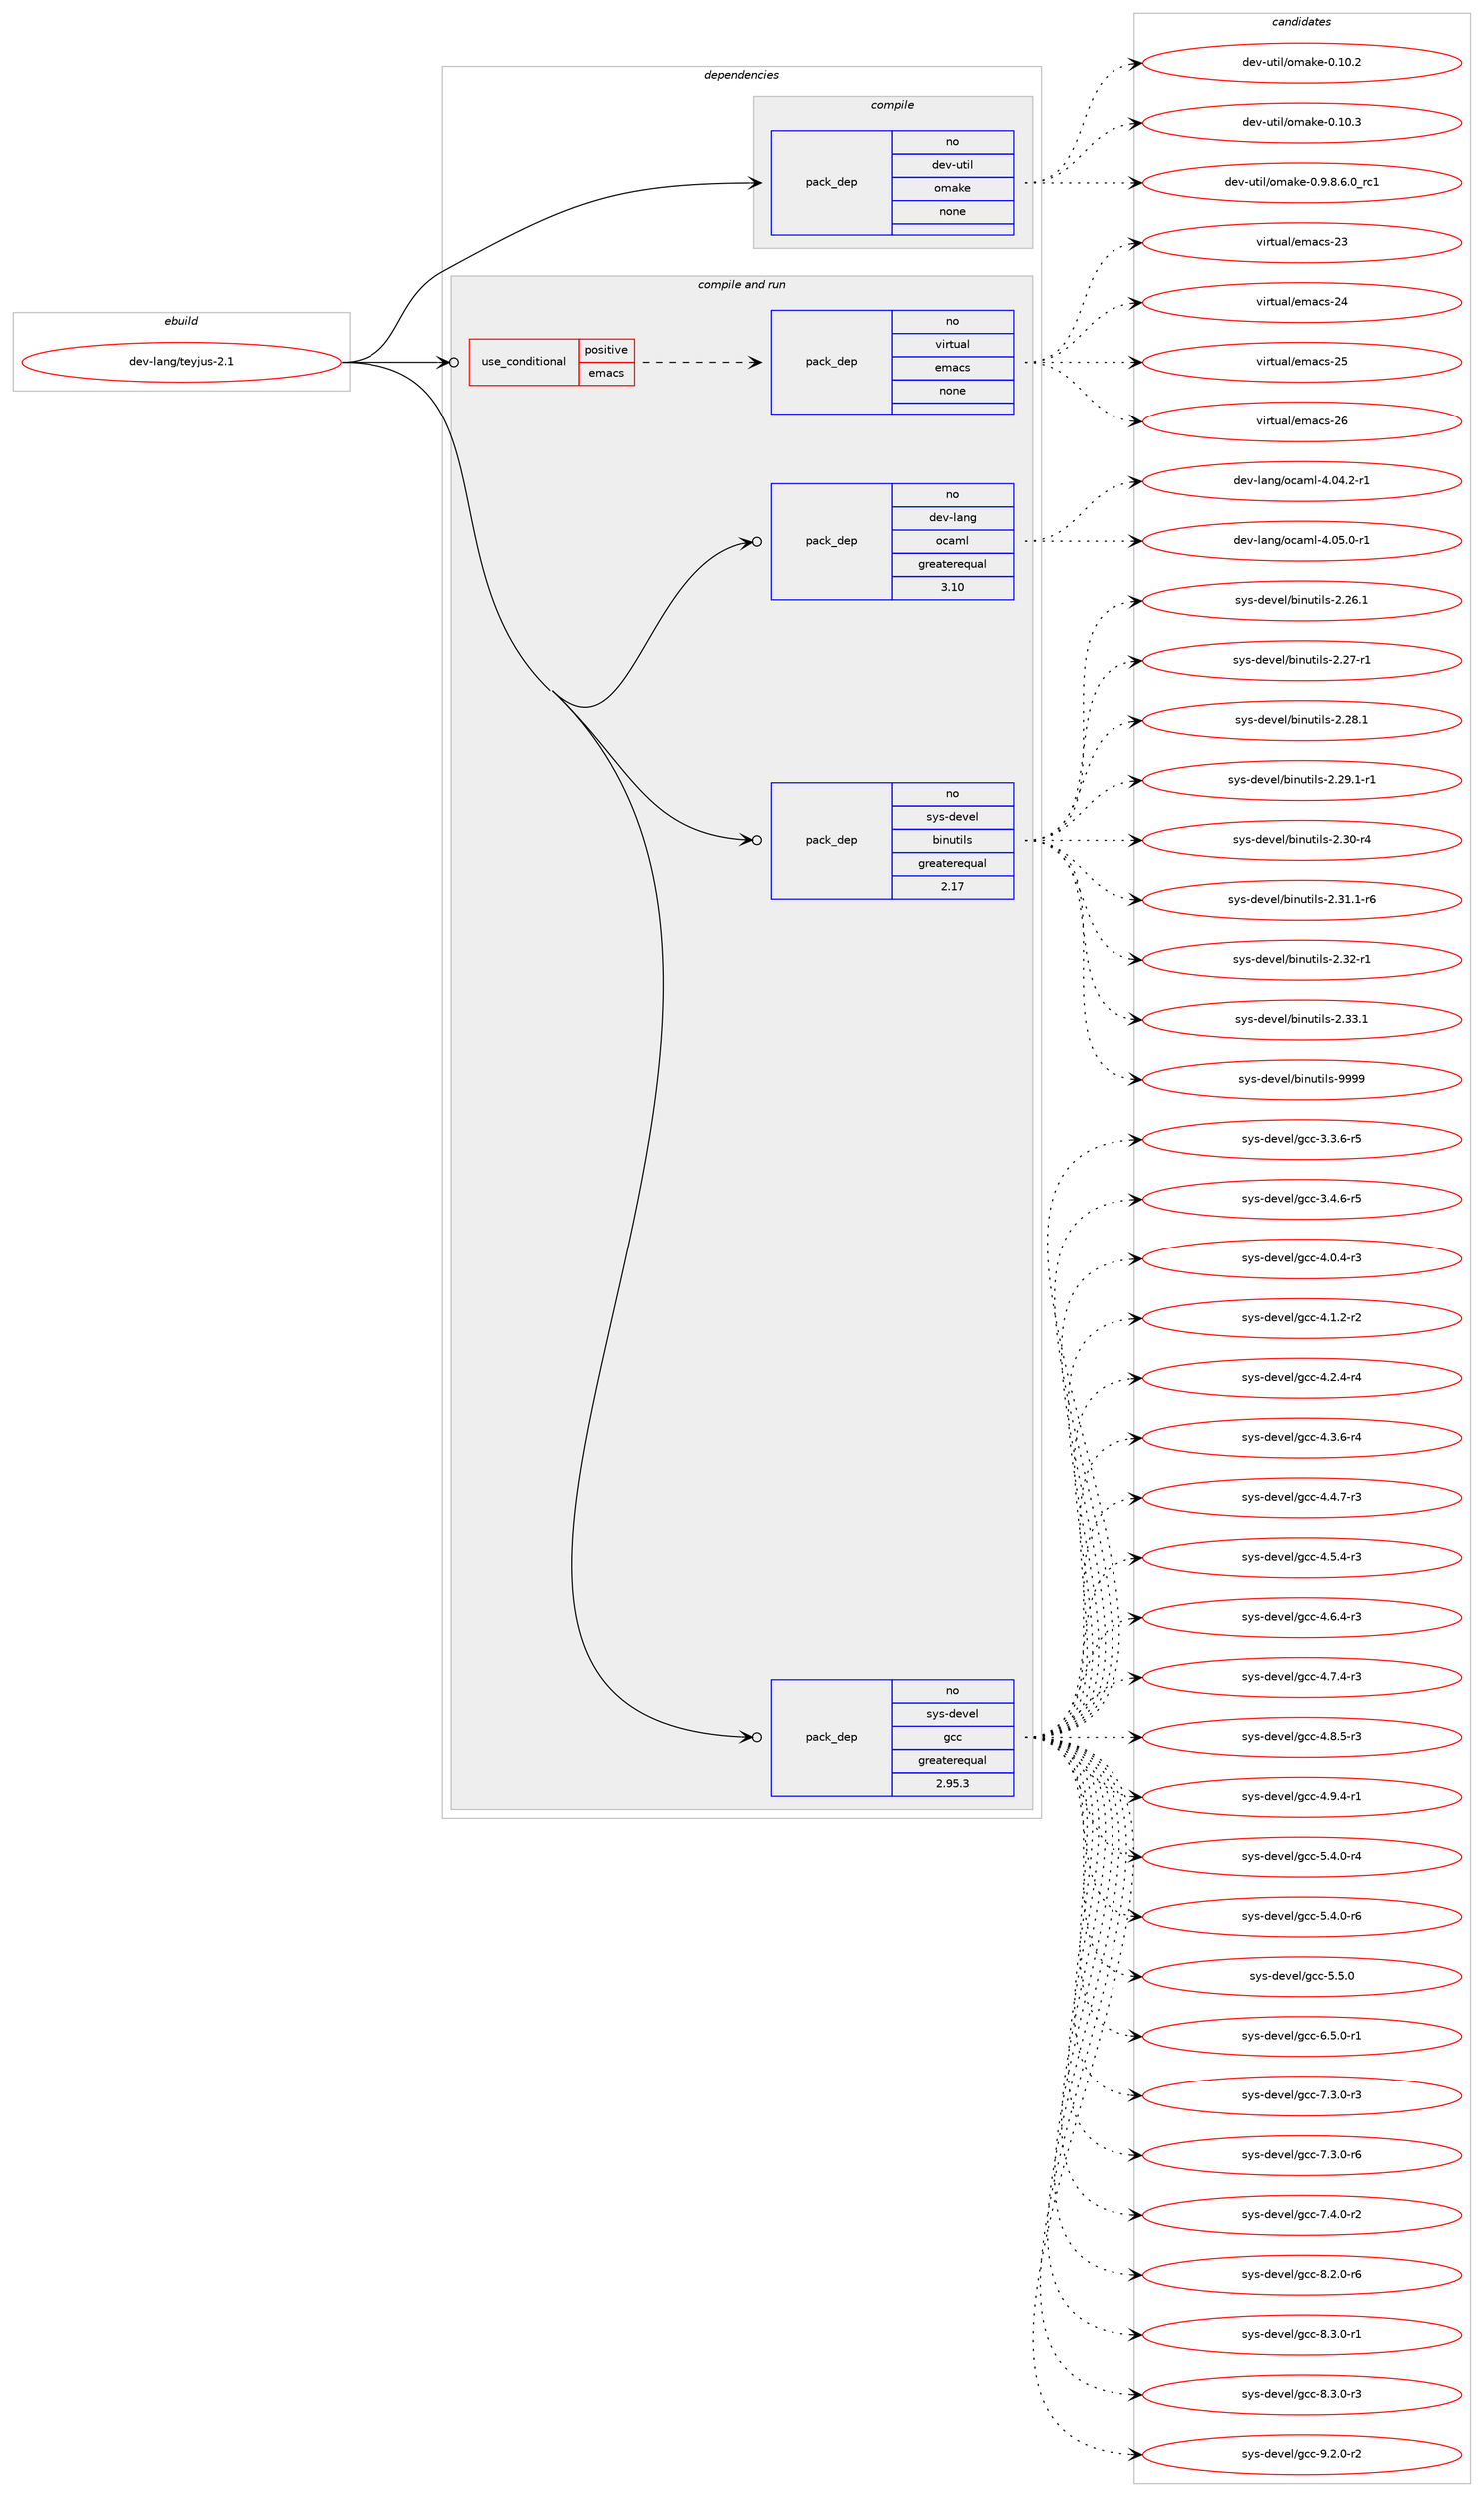 digraph prolog {

# *************
# Graph options
# *************

newrank=true;
concentrate=true;
compound=true;
graph [rankdir=LR,fontname=Helvetica,fontsize=10,ranksep=1.5];#, ranksep=2.5, nodesep=0.2];
edge  [arrowhead=vee];
node  [fontname=Helvetica,fontsize=10];

# **********
# The ebuild
# **********

subgraph cluster_leftcol {
color=gray;
rank=same;
label=<<i>ebuild</i>>;
id [label="dev-lang/teyjus-2.1", color=red, width=4, href="../dev-lang/teyjus-2.1.svg"];
}

# ****************
# The dependencies
# ****************

subgraph cluster_midcol {
color=gray;
label=<<i>dependencies</i>>;
subgraph cluster_compile {
fillcolor="#eeeeee";
style=filled;
label=<<i>compile</i>>;
subgraph pack419605 {
dependency561831 [label=<<TABLE BORDER="0" CELLBORDER="1" CELLSPACING="0" CELLPADDING="4" WIDTH="220"><TR><TD ROWSPAN="6" CELLPADDING="30">pack_dep</TD></TR><TR><TD WIDTH="110">no</TD></TR><TR><TD>dev-util</TD></TR><TR><TD>omake</TD></TR><TR><TD>none</TD></TR><TR><TD></TD></TR></TABLE>>, shape=none, color=blue];
}
id:e -> dependency561831:w [weight=20,style="solid",arrowhead="vee"];
}
subgraph cluster_compileandrun {
fillcolor="#eeeeee";
style=filled;
label=<<i>compile and run</i>>;
subgraph cond130886 {
dependency561832 [label=<<TABLE BORDER="0" CELLBORDER="1" CELLSPACING="0" CELLPADDING="4"><TR><TD ROWSPAN="3" CELLPADDING="10">use_conditional</TD></TR><TR><TD>positive</TD></TR><TR><TD>emacs</TD></TR></TABLE>>, shape=none, color=red];
subgraph pack419606 {
dependency561833 [label=<<TABLE BORDER="0" CELLBORDER="1" CELLSPACING="0" CELLPADDING="4" WIDTH="220"><TR><TD ROWSPAN="6" CELLPADDING="30">pack_dep</TD></TR><TR><TD WIDTH="110">no</TD></TR><TR><TD>virtual</TD></TR><TR><TD>emacs</TD></TR><TR><TD>none</TD></TR><TR><TD></TD></TR></TABLE>>, shape=none, color=blue];
}
dependency561832:e -> dependency561833:w [weight=20,style="dashed",arrowhead="vee"];
}
id:e -> dependency561832:w [weight=20,style="solid",arrowhead="odotvee"];
subgraph pack419607 {
dependency561834 [label=<<TABLE BORDER="0" CELLBORDER="1" CELLSPACING="0" CELLPADDING="4" WIDTH="220"><TR><TD ROWSPAN="6" CELLPADDING="30">pack_dep</TD></TR><TR><TD WIDTH="110">no</TD></TR><TR><TD>dev-lang</TD></TR><TR><TD>ocaml</TD></TR><TR><TD>greaterequal</TD></TR><TR><TD>3.10</TD></TR></TABLE>>, shape=none, color=blue];
}
id:e -> dependency561834:w [weight=20,style="solid",arrowhead="odotvee"];
subgraph pack419608 {
dependency561835 [label=<<TABLE BORDER="0" CELLBORDER="1" CELLSPACING="0" CELLPADDING="4" WIDTH="220"><TR><TD ROWSPAN="6" CELLPADDING="30">pack_dep</TD></TR><TR><TD WIDTH="110">no</TD></TR><TR><TD>sys-devel</TD></TR><TR><TD>binutils</TD></TR><TR><TD>greaterequal</TD></TR><TR><TD>2.17</TD></TR></TABLE>>, shape=none, color=blue];
}
id:e -> dependency561835:w [weight=20,style="solid",arrowhead="odotvee"];
subgraph pack419609 {
dependency561836 [label=<<TABLE BORDER="0" CELLBORDER="1" CELLSPACING="0" CELLPADDING="4" WIDTH="220"><TR><TD ROWSPAN="6" CELLPADDING="30">pack_dep</TD></TR><TR><TD WIDTH="110">no</TD></TR><TR><TD>sys-devel</TD></TR><TR><TD>gcc</TD></TR><TR><TD>greaterequal</TD></TR><TR><TD>2.95.3</TD></TR></TABLE>>, shape=none, color=blue];
}
id:e -> dependency561836:w [weight=20,style="solid",arrowhead="odotvee"];
}
subgraph cluster_run {
fillcolor="#eeeeee";
style=filled;
label=<<i>run</i>>;
}
}

# **************
# The candidates
# **************

subgraph cluster_choices {
rank=same;
color=gray;
label=<<i>candidates</i>>;

subgraph choice419605 {
color=black;
nodesep=1;
choice10010111845117116105108471111099710710145484649484650 [label="dev-util/omake-0.10.2", color=red, width=4,href="../dev-util/omake-0.10.2.svg"];
choice10010111845117116105108471111099710710145484649484651 [label="dev-util/omake-0.10.3", color=red, width=4,href="../dev-util/omake-0.10.3.svg"];
choice10010111845117116105108471111099710710145484657465646544648951149949 [label="dev-util/omake-0.9.8.6.0_rc1", color=red, width=4,href="../dev-util/omake-0.9.8.6.0_rc1.svg"];
dependency561831:e -> choice10010111845117116105108471111099710710145484649484650:w [style=dotted,weight="100"];
dependency561831:e -> choice10010111845117116105108471111099710710145484649484651:w [style=dotted,weight="100"];
dependency561831:e -> choice10010111845117116105108471111099710710145484657465646544648951149949:w [style=dotted,weight="100"];
}
subgraph choice419606 {
color=black;
nodesep=1;
choice11810511411611797108471011099799115455051 [label="virtual/emacs-23", color=red, width=4,href="../virtual/emacs-23.svg"];
choice11810511411611797108471011099799115455052 [label="virtual/emacs-24", color=red, width=4,href="../virtual/emacs-24.svg"];
choice11810511411611797108471011099799115455053 [label="virtual/emacs-25", color=red, width=4,href="../virtual/emacs-25.svg"];
choice11810511411611797108471011099799115455054 [label="virtual/emacs-26", color=red, width=4,href="../virtual/emacs-26.svg"];
dependency561833:e -> choice11810511411611797108471011099799115455051:w [style=dotted,weight="100"];
dependency561833:e -> choice11810511411611797108471011099799115455052:w [style=dotted,weight="100"];
dependency561833:e -> choice11810511411611797108471011099799115455053:w [style=dotted,weight="100"];
dependency561833:e -> choice11810511411611797108471011099799115455054:w [style=dotted,weight="100"];
}
subgraph choice419607 {
color=black;
nodesep=1;
choice1001011184510897110103471119997109108455246485246504511449 [label="dev-lang/ocaml-4.04.2-r1", color=red, width=4,href="../dev-lang/ocaml-4.04.2-r1.svg"];
choice1001011184510897110103471119997109108455246485346484511449 [label="dev-lang/ocaml-4.05.0-r1", color=red, width=4,href="../dev-lang/ocaml-4.05.0-r1.svg"];
dependency561834:e -> choice1001011184510897110103471119997109108455246485246504511449:w [style=dotted,weight="100"];
dependency561834:e -> choice1001011184510897110103471119997109108455246485346484511449:w [style=dotted,weight="100"];
}
subgraph choice419608 {
color=black;
nodesep=1;
choice11512111545100101118101108479810511011711610510811545504650544649 [label="sys-devel/binutils-2.26.1", color=red, width=4,href="../sys-devel/binutils-2.26.1.svg"];
choice11512111545100101118101108479810511011711610510811545504650554511449 [label="sys-devel/binutils-2.27-r1", color=red, width=4,href="../sys-devel/binutils-2.27-r1.svg"];
choice11512111545100101118101108479810511011711610510811545504650564649 [label="sys-devel/binutils-2.28.1", color=red, width=4,href="../sys-devel/binutils-2.28.1.svg"];
choice115121115451001011181011084798105110117116105108115455046505746494511449 [label="sys-devel/binutils-2.29.1-r1", color=red, width=4,href="../sys-devel/binutils-2.29.1-r1.svg"];
choice11512111545100101118101108479810511011711610510811545504651484511452 [label="sys-devel/binutils-2.30-r4", color=red, width=4,href="../sys-devel/binutils-2.30-r4.svg"];
choice115121115451001011181011084798105110117116105108115455046514946494511454 [label="sys-devel/binutils-2.31.1-r6", color=red, width=4,href="../sys-devel/binutils-2.31.1-r6.svg"];
choice11512111545100101118101108479810511011711610510811545504651504511449 [label="sys-devel/binutils-2.32-r1", color=red, width=4,href="../sys-devel/binutils-2.32-r1.svg"];
choice11512111545100101118101108479810511011711610510811545504651514649 [label="sys-devel/binutils-2.33.1", color=red, width=4,href="../sys-devel/binutils-2.33.1.svg"];
choice1151211154510010111810110847981051101171161051081154557575757 [label="sys-devel/binutils-9999", color=red, width=4,href="../sys-devel/binutils-9999.svg"];
dependency561835:e -> choice11512111545100101118101108479810511011711610510811545504650544649:w [style=dotted,weight="100"];
dependency561835:e -> choice11512111545100101118101108479810511011711610510811545504650554511449:w [style=dotted,weight="100"];
dependency561835:e -> choice11512111545100101118101108479810511011711610510811545504650564649:w [style=dotted,weight="100"];
dependency561835:e -> choice115121115451001011181011084798105110117116105108115455046505746494511449:w [style=dotted,weight="100"];
dependency561835:e -> choice11512111545100101118101108479810511011711610510811545504651484511452:w [style=dotted,weight="100"];
dependency561835:e -> choice115121115451001011181011084798105110117116105108115455046514946494511454:w [style=dotted,weight="100"];
dependency561835:e -> choice11512111545100101118101108479810511011711610510811545504651504511449:w [style=dotted,weight="100"];
dependency561835:e -> choice11512111545100101118101108479810511011711610510811545504651514649:w [style=dotted,weight="100"];
dependency561835:e -> choice1151211154510010111810110847981051101171161051081154557575757:w [style=dotted,weight="100"];
}
subgraph choice419609 {
color=black;
nodesep=1;
choice115121115451001011181011084710399994551465146544511453 [label="sys-devel/gcc-3.3.6-r5", color=red, width=4,href="../sys-devel/gcc-3.3.6-r5.svg"];
choice115121115451001011181011084710399994551465246544511453 [label="sys-devel/gcc-3.4.6-r5", color=red, width=4,href="../sys-devel/gcc-3.4.6-r5.svg"];
choice115121115451001011181011084710399994552464846524511451 [label="sys-devel/gcc-4.0.4-r3", color=red, width=4,href="../sys-devel/gcc-4.0.4-r3.svg"];
choice115121115451001011181011084710399994552464946504511450 [label="sys-devel/gcc-4.1.2-r2", color=red, width=4,href="../sys-devel/gcc-4.1.2-r2.svg"];
choice115121115451001011181011084710399994552465046524511452 [label="sys-devel/gcc-4.2.4-r4", color=red, width=4,href="../sys-devel/gcc-4.2.4-r4.svg"];
choice115121115451001011181011084710399994552465146544511452 [label="sys-devel/gcc-4.3.6-r4", color=red, width=4,href="../sys-devel/gcc-4.3.6-r4.svg"];
choice115121115451001011181011084710399994552465246554511451 [label="sys-devel/gcc-4.4.7-r3", color=red, width=4,href="../sys-devel/gcc-4.4.7-r3.svg"];
choice115121115451001011181011084710399994552465346524511451 [label="sys-devel/gcc-4.5.4-r3", color=red, width=4,href="../sys-devel/gcc-4.5.4-r3.svg"];
choice115121115451001011181011084710399994552465446524511451 [label="sys-devel/gcc-4.6.4-r3", color=red, width=4,href="../sys-devel/gcc-4.6.4-r3.svg"];
choice115121115451001011181011084710399994552465546524511451 [label="sys-devel/gcc-4.7.4-r3", color=red, width=4,href="../sys-devel/gcc-4.7.4-r3.svg"];
choice115121115451001011181011084710399994552465646534511451 [label="sys-devel/gcc-4.8.5-r3", color=red, width=4,href="../sys-devel/gcc-4.8.5-r3.svg"];
choice115121115451001011181011084710399994552465746524511449 [label="sys-devel/gcc-4.9.4-r1", color=red, width=4,href="../sys-devel/gcc-4.9.4-r1.svg"];
choice115121115451001011181011084710399994553465246484511452 [label="sys-devel/gcc-5.4.0-r4", color=red, width=4,href="../sys-devel/gcc-5.4.0-r4.svg"];
choice115121115451001011181011084710399994553465246484511454 [label="sys-devel/gcc-5.4.0-r6", color=red, width=4,href="../sys-devel/gcc-5.4.0-r6.svg"];
choice11512111545100101118101108471039999455346534648 [label="sys-devel/gcc-5.5.0", color=red, width=4,href="../sys-devel/gcc-5.5.0.svg"];
choice115121115451001011181011084710399994554465346484511449 [label="sys-devel/gcc-6.5.0-r1", color=red, width=4,href="../sys-devel/gcc-6.5.0-r1.svg"];
choice115121115451001011181011084710399994555465146484511451 [label="sys-devel/gcc-7.3.0-r3", color=red, width=4,href="../sys-devel/gcc-7.3.0-r3.svg"];
choice115121115451001011181011084710399994555465146484511454 [label="sys-devel/gcc-7.3.0-r6", color=red, width=4,href="../sys-devel/gcc-7.3.0-r6.svg"];
choice115121115451001011181011084710399994555465246484511450 [label="sys-devel/gcc-7.4.0-r2", color=red, width=4,href="../sys-devel/gcc-7.4.0-r2.svg"];
choice115121115451001011181011084710399994556465046484511454 [label="sys-devel/gcc-8.2.0-r6", color=red, width=4,href="../sys-devel/gcc-8.2.0-r6.svg"];
choice115121115451001011181011084710399994556465146484511449 [label="sys-devel/gcc-8.3.0-r1", color=red, width=4,href="../sys-devel/gcc-8.3.0-r1.svg"];
choice115121115451001011181011084710399994556465146484511451 [label="sys-devel/gcc-8.3.0-r3", color=red, width=4,href="../sys-devel/gcc-8.3.0-r3.svg"];
choice115121115451001011181011084710399994557465046484511450 [label="sys-devel/gcc-9.2.0-r2", color=red, width=4,href="../sys-devel/gcc-9.2.0-r2.svg"];
dependency561836:e -> choice115121115451001011181011084710399994551465146544511453:w [style=dotted,weight="100"];
dependency561836:e -> choice115121115451001011181011084710399994551465246544511453:w [style=dotted,weight="100"];
dependency561836:e -> choice115121115451001011181011084710399994552464846524511451:w [style=dotted,weight="100"];
dependency561836:e -> choice115121115451001011181011084710399994552464946504511450:w [style=dotted,weight="100"];
dependency561836:e -> choice115121115451001011181011084710399994552465046524511452:w [style=dotted,weight="100"];
dependency561836:e -> choice115121115451001011181011084710399994552465146544511452:w [style=dotted,weight="100"];
dependency561836:e -> choice115121115451001011181011084710399994552465246554511451:w [style=dotted,weight="100"];
dependency561836:e -> choice115121115451001011181011084710399994552465346524511451:w [style=dotted,weight="100"];
dependency561836:e -> choice115121115451001011181011084710399994552465446524511451:w [style=dotted,weight="100"];
dependency561836:e -> choice115121115451001011181011084710399994552465546524511451:w [style=dotted,weight="100"];
dependency561836:e -> choice115121115451001011181011084710399994552465646534511451:w [style=dotted,weight="100"];
dependency561836:e -> choice115121115451001011181011084710399994552465746524511449:w [style=dotted,weight="100"];
dependency561836:e -> choice115121115451001011181011084710399994553465246484511452:w [style=dotted,weight="100"];
dependency561836:e -> choice115121115451001011181011084710399994553465246484511454:w [style=dotted,weight="100"];
dependency561836:e -> choice11512111545100101118101108471039999455346534648:w [style=dotted,weight="100"];
dependency561836:e -> choice115121115451001011181011084710399994554465346484511449:w [style=dotted,weight="100"];
dependency561836:e -> choice115121115451001011181011084710399994555465146484511451:w [style=dotted,weight="100"];
dependency561836:e -> choice115121115451001011181011084710399994555465146484511454:w [style=dotted,weight="100"];
dependency561836:e -> choice115121115451001011181011084710399994555465246484511450:w [style=dotted,weight="100"];
dependency561836:e -> choice115121115451001011181011084710399994556465046484511454:w [style=dotted,weight="100"];
dependency561836:e -> choice115121115451001011181011084710399994556465146484511449:w [style=dotted,weight="100"];
dependency561836:e -> choice115121115451001011181011084710399994556465146484511451:w [style=dotted,weight="100"];
dependency561836:e -> choice115121115451001011181011084710399994557465046484511450:w [style=dotted,weight="100"];
}
}

}
